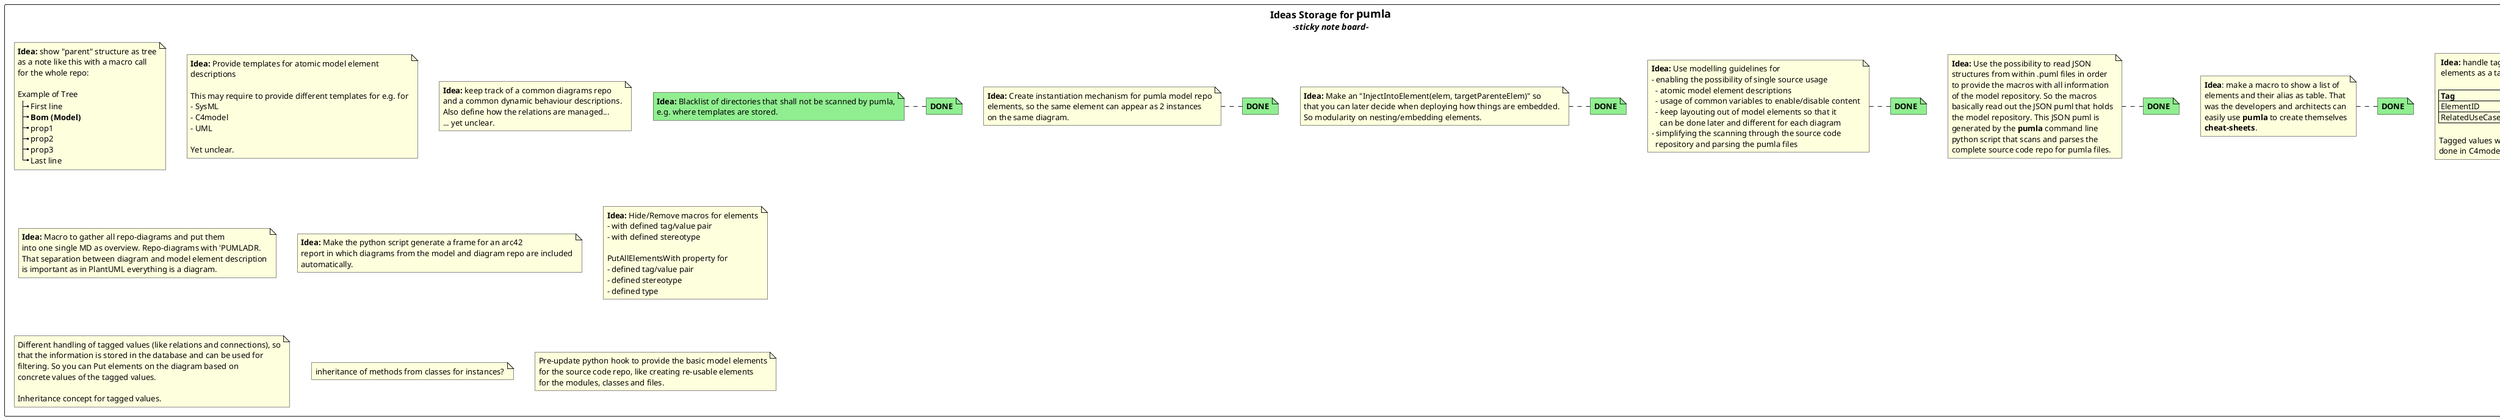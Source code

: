 @startuml



rectangle "== Ideas Storage for **pumla**\n <i>-sticky note board- " {

note as n1
   **Idea:** handle tagged values to model
   elements as a table in a note like this:

  |= Tag |= Value |
  | ElementID | 1A75FE |
  | RelatedUseCaseID | 27A |

  Tagged values with macros like
  done in C4model extension
end note

note right of n1 #back:lightGreen : **DONE**

note as n2
**Idea:** show "parent" structure as tree
as a note like this with a macro call
for the whole repo:

Example of Tree
|_ First line
|_ **Bom (Model)**
|_ prop1
|_ prop2
|_ prop3
|_ Last line
end note

note as n3
**Idea**: make a macro to show a list of
elements and their alias as table. That
was the developers and architects can
easily use **pumla** to create themselves
**cheat-sheets**.
end note
note right of n3 #back:lightGreen : **DONE**

note as n4
**Idea:** Use the possibility to read JSON
structures from within .puml files in order
to provide the macros with all information
of the model repository. So the macros
basically read out the JSON puml that holds
the model repository. This JSON puml is
generated by the **pumla** command line
python script that scans and parses the
complete source code repo for pumla files.
end note

note right of n4 #back:lightGreen : **DONE**

note as n5
**Idea:** Use modelling guidelines for
- enabling the possibility of single source usage
  - atomic model element descriptions
  - usage of common variables to enable/disable content
  - keep layouting out of model elements so that it
    can be done later and different for each diagram
- simplifying the scanning through the source code
  repository and parsing the pumla files
end note

note right of n5 #back:lightGreen : **DONE**

note as n6
**Idea:** Provide templates for atomic model element
descriptions

This may require to provide different templates for e.g. for
- SysML
- C4model
- UML

Yet unclear.
end note

note as n7
**Idea:** keep track of a common diagrams repo
and a common dynamic behaviour descriptions.
Also define how the relations are managed...
... yet unclear.
end note

note as n8
**Idea:** Macro to gather all repo-diagrams and put them
into one single MD as overview. Repo-diagrams with 'PUMLADR.
That separation between diagram and model element description
is important as in PlantUML everything is a diagram.
end note

note as n9
**Idea:** Make the python script generate a frame for an arc42
report in which diagrams from the model and diagram repo are included
automatically.
end note

note as n10
**Idea:** Make an "InjectIntoElement(elem, targetParenteElem)" so
that you can later decide when deploying how things are embedded.
So modularity on nesting/embedding elements.
end note

note right of n10 #back:lightGreen : **DONE**

note as n11
**Idea:** Create instantiation mechanism for pumla model repo
elements, so the same element can appear as 2 instances
on the same diagram.
end note
note right of n11 #back:lightGreen : **DONE**

note as n12
**Idea:** Hide/Remove macros for elements
- with defined tag/value pair
- with defined stereotype

PutAllElementsWith property for
- defined tag/value pair
- defined stereotype
- defined type
end note

note as n13 #lightgreen
**Idea:** Blacklist of directories that shall not be scanned by pumla,
e.g. where templates are stored.
end note

note right of n13 #back:lightGreen : **DONE**

note as n14
Different handling of tagged values (like relations and connections), so
that the information is stored in the database and can be used for
filtering. So you can Put elements on the diagram based on
concrete values of the tagged values.

Inheritance concept for tagged values.
end note

note as n15
inheritance of methods from classes for instances?
end note

note as n16
Pre-update python hook to provide the basic model elements
for the source code repo, like creating re-usable elements
for the modules, classes and files.
end note

}
@enduml